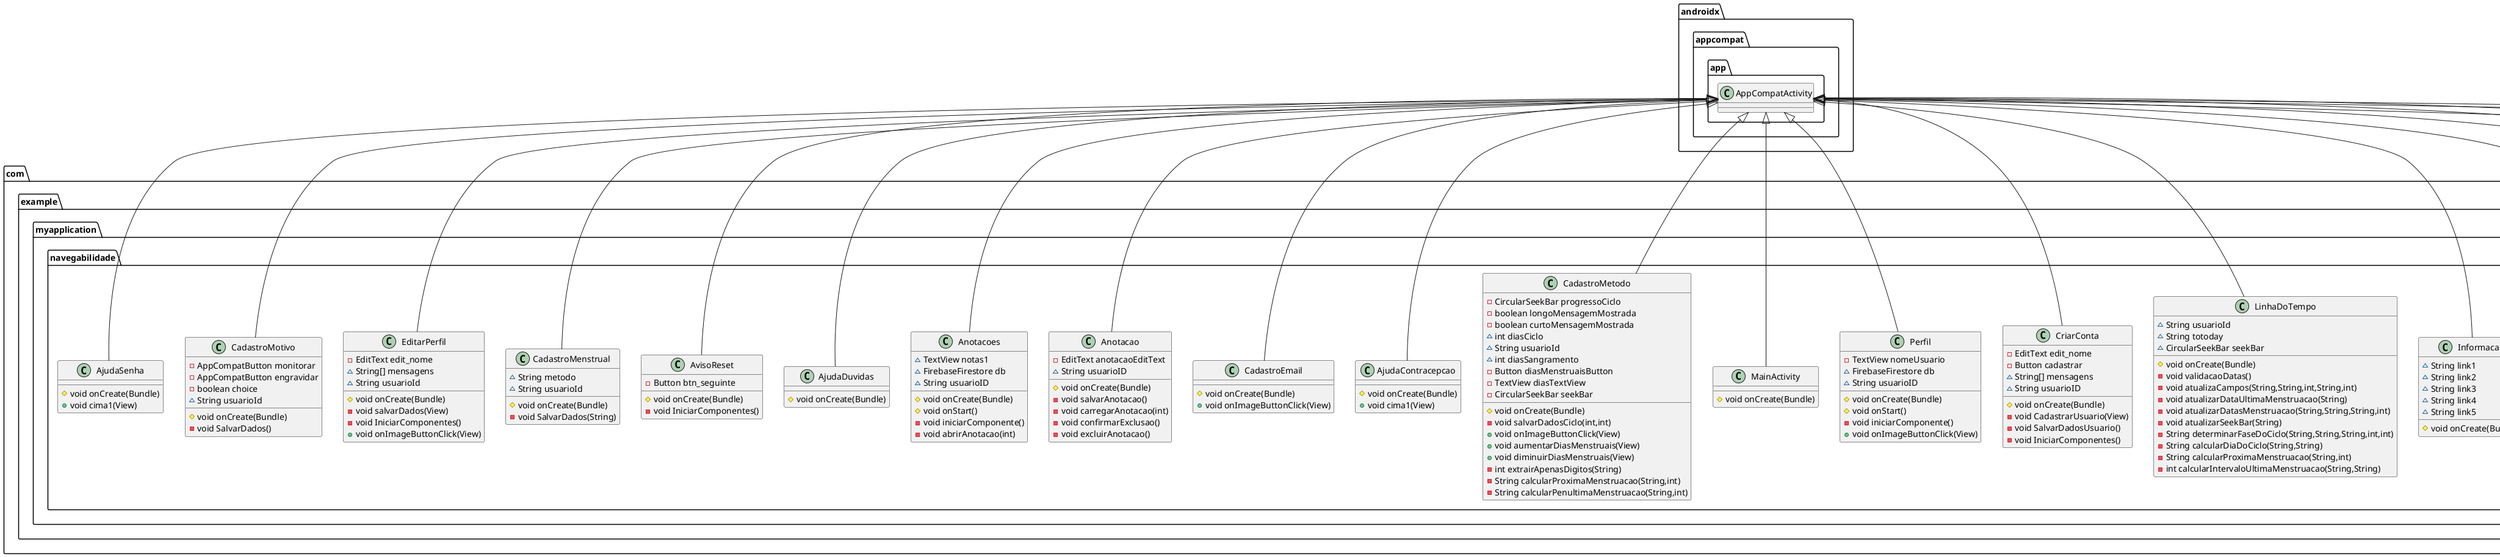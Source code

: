 @startuml
class com.example.myapplication.navegabilidade.Notificacoes {
~ FirebaseFirestore db
- TextView notifica
~ String diasProxima
- boolean notificationsEnabled
~ String usuarioID
# void onCreate(Bundle)
# void onStart()
}
class com.example.myapplication.navegabilidade.CadastroDiasCiclo {
~ String usuarioId
# void onCreate(Bundle)
- void SalvarDados(String)
- String formatDate(int,int,int)
}
abstract class com.example.myapplication.navegabilidade.Mask {
+ {static} String unmask(String)
+ {static} TextWatcher insert(String,EditText)
+ {static} String addMask(String,String)
}
class com.example.myapplication.navegabilidade.ResetSenha {
- EditText email
- Button btn_enviar
# void onCreate(Bundle)
- void IniciarComponentes()
}
class com.example.myapplication.navegabilidade.Calendario {
- CalendarView calendarView
- long dataInicialMillis
- int periodo
# void onCreate(Bundle)
- void marcarDiasNoCalendarView(String)
}
class com.example.myapplication.navegabilidade.Login {
- EditText editTextEmail
- Button btn_seguinte
- Button esqueceu
# void onCreate(Bundle)
- void AutenticarUsuario()
# void onStart()
- void TelaPrincipal()
- void IniciarComponentes()
}
class com.example.myapplication.navegabilidade.Sair {
# void onCreate(Bundle)
}
class com.example.myapplication.navegabilidade.AjudaCiclo {
# void onCreate(Bundle)
+ void cima1(View)
}
class com.example.myapplication.navegabilidade.Informacao {
~ String link1
~ String link2
~ String link3
~ String link4
~ String link5
# void onCreate(Bundle)
}
class com.example.myapplication.navegabilidade.LinhaDoTempo {
~ String usuarioId
~ String totoday
~ CircularSeekBar seekBar
# void onCreate(Bundle)
- void validacaoDatas()
- void atualizaCampos(String,String,int,String,int)
- void atualizarDataUltimaMenstruacao(String)
- void atualizarDatasMenstruacao(String,String,String,int)
- void atualizarSeekBar(String)
- String determinarFaseDoCiclo(String,String,String,int,int)
- String calcularDiaDoCiclo(String,String)
- String calcularProximaMenstruacao(String,int)
- int calcularIntervaloUltimaMenstruacao(String,String)
}
class com.example.myapplication.navegabilidade.CriarConta {
- EditText edit_nome
- Button cadastrar
~ String[] mensagens
~ String usuarioID
# void onCreate(Bundle)
- void CadastrarUsuario(View)
- void SalvarDadosUsuario()
- void IniciarComponentes()
}
class com.example.myapplication.navegabilidade.Perfil {
- TextView nomeUsuario
~ FirebaseFirestore db
~ String usuarioID
# void onCreate(Bundle)
# void onStart()
- void iniciarComponente()
+ void onImageButtonClick(View)
}
class com.example.myapplication.navegabilidade.MainActivity {
# void onCreate(Bundle)
}
class com.example.myapplication.navegabilidade.CadastroMetodo {
- CircularSeekBar progressoCiclo
- boolean longoMensagemMostrada
- boolean curtoMensagemMostrada
~ int diasCiclo
~ String usuarioId
~ int diasSangramento
- Button diasMenstruaisButton
- TextView diasTextView
- CircularSeekBar seekBar
# void onCreate(Bundle)
- void salvarDadosCiclo(int,int)
+ void onImageButtonClick(View)
+ void aumentarDiasMenstruais(View)
+ void diminuirDiasMenstruais(View)
- int extrairApenasDigitos(String)
- String calcularProximaMenstruacao(String,int)
- String calcularPenultimaMenstruacao(String,int)
}
class com.example.myapplication.navegabilidade.AjudaContracepcao {
# void onCreate(Bundle)
+ void cima1(View)
}
class com.example.myapplication.navegabilidade.CadastroEmail {
# void onCreate(Bundle)
+ void onImageButtonClick(View)
}
class com.example.myapplication.navegabilidade.Anotacao {
- EditText anotacaoEditText
~ String usuarioID
# void onCreate(Bundle)
- void salvarAnotacao()
- void carregarAnotacao(int)
- void confirmarExclusao()
- void excluirAnotacao()
}
class com.example.myapplication.navegabilidade.Anotacoes {
~ TextView notas1
~ FirebaseFirestore db
~ String usuarioID
# void onCreate(Bundle)
# void onStart()
- void iniciarComponente()
- void abrirAnotacao(int)
}
class com.example.myapplication.navegabilidade.AjudaDuvidas {
# void onCreate(Bundle)
}
class com.example.myapplication.navegabilidade.AvisoReset {
- Button btn_seguinte
# void onCreate(Bundle)
- void IniciarComponentes()
}
class com.example.myapplication.navegabilidade.CadastroMenstrual {
~ String metodo
~ String usuarioId
# void onCreate(Bundle)
- void SalvarDados(String)
}
class com.example.myapplication.navegabilidade.EditarPerfil {
- EditText edit_nome
~ String[] mensagens
~ String usuarioId
# void onCreate(Bundle)
- void salvarDados(View)
- void IniciarComponentes()
+ void onImageButtonClick(View)
}
class com.example.myapplication.navegabilidade.CadastroMotivo {
- AppCompatButton monitorar
- AppCompatButton engravidar
- boolean choice
~ String usuarioId
# void onCreate(Bundle)
- void SalvarDados()
}
class com.example.myapplication.navegabilidade.AjudaSenha {
# void onCreate(Bundle)
+ void cima1(View)
}


androidx.appcompat.app.AppCompatActivity <|-- com.example.myapplication.navegabilidade.Notificacoes
androidx.appcompat.app.AppCompatActivity <|-- com.example.myapplication.navegabilidade.CadastroDiasCiclo
androidx.appcompat.app.AppCompatActivity <|-- com.example.myapplication.navegabilidade.ResetSenha
androidx.appcompat.app.AppCompatActivity <|-- com.example.myapplication.navegabilidade.Calendario
androidx.appcompat.app.AppCompatActivity <|-- com.example.myapplication.navegabilidade.Login
androidx.appcompat.app.AppCompatActivity <|-- com.example.myapplication.navegabilidade.Sair
androidx.appcompat.app.AppCompatActivity <|-- com.example.myapplication.navegabilidade.AjudaCiclo
androidx.appcompat.app.AppCompatActivity <|-- com.example.myapplication.navegabilidade.Informacao
androidx.appcompat.app.AppCompatActivity <|-- com.example.myapplication.navegabilidade.LinhaDoTempo
androidx.appcompat.app.AppCompatActivity <|-- com.example.myapplication.navegabilidade.CriarConta
androidx.appcompat.app.AppCompatActivity <|-- com.example.myapplication.navegabilidade.Perfil
androidx.appcompat.app.AppCompatActivity <|-- com.example.myapplication.navegabilidade.MainActivity
androidx.appcompat.app.AppCompatActivity <|-- com.example.myapplication.navegabilidade.CadastroMetodo
androidx.appcompat.app.AppCompatActivity <|-- com.example.myapplication.navegabilidade.AjudaContracepcao
androidx.appcompat.app.AppCompatActivity <|-- com.example.myapplication.navegabilidade.CadastroEmail
androidx.appcompat.app.AppCompatActivity <|-- com.example.myapplication.navegabilidade.Anotacao
androidx.appcompat.app.AppCompatActivity <|-- com.example.myapplication.navegabilidade.Anotacoes
androidx.appcompat.app.AppCompatActivity <|-- com.example.myapplication.navegabilidade.AjudaDuvidas
androidx.appcompat.app.AppCompatActivity <|-- com.example.myapplication.navegabilidade.AvisoReset
androidx.appcompat.app.AppCompatActivity <|-- com.example.myapplication.navegabilidade.CadastroMenstrual
androidx.appcompat.app.AppCompatActivity <|-- com.example.myapplication.navegabilidade.EditarPerfil
androidx.appcompat.app.AppCompatActivity <|-- com.example.myapplication.navegabilidade.CadastroMotivo
androidx.appcompat.app.AppCompatActivity <|-- com.example.myapplication.navegabilidade.AjudaSenha
@enduml
